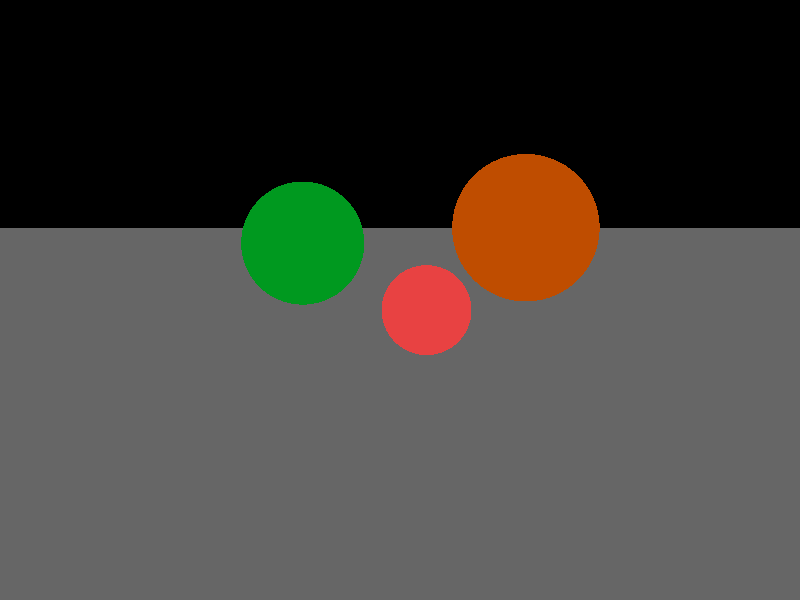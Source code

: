 // #version 3.8;
// global_settings { assumed_gamma 1 }

camera {
  right x * image_width / image_height
  sky <0,0,1>
  direction <-1,0,0>
  location <30,10,1.5>
  look_at <0,0,1>
  angle 10
}

global_settings { ambient_light color rgb< 0.7, 0.7, 0.7> }

light_source {
  <4,-20,16>
  color rgb< 1.0, 1.0, 1.0> * 2
}

light_source {
  <2, 1.7, 2.1>
  color rgb< 1.0, 1.0, 1.0> * 2
  spotlight
}

background { color <0, 0, 0> }

plane {
  <0,0,1>, 0
  texture { pigment{ color rgb<0.4, 0.4, 0.4> }
            finish { phong 1 reflection 0.00}
        }
}

sphere { <2,0,1.4>, 0.4
    texture { pigment{ color rgb< 0.0, 0.5, 0.1> * 1.2}
              finish { phong 0.5 reflection 0.0}
            }
}

sphere { <0.3,1,1.5>, 0.5
    texture { pigment{ color rgb< 0.5, 0.2, 0.0> * 1.5}
              finish { phong 0.7 reflection 0.0}
            }
}

sphere { <1,0.52,0.95>, 0.3
    texture { pigment{ color rgb< 0.7, 0.2, 0.2> * 1.3 }
              finish { phong 0.4 reflection 0.0}
            }
}
